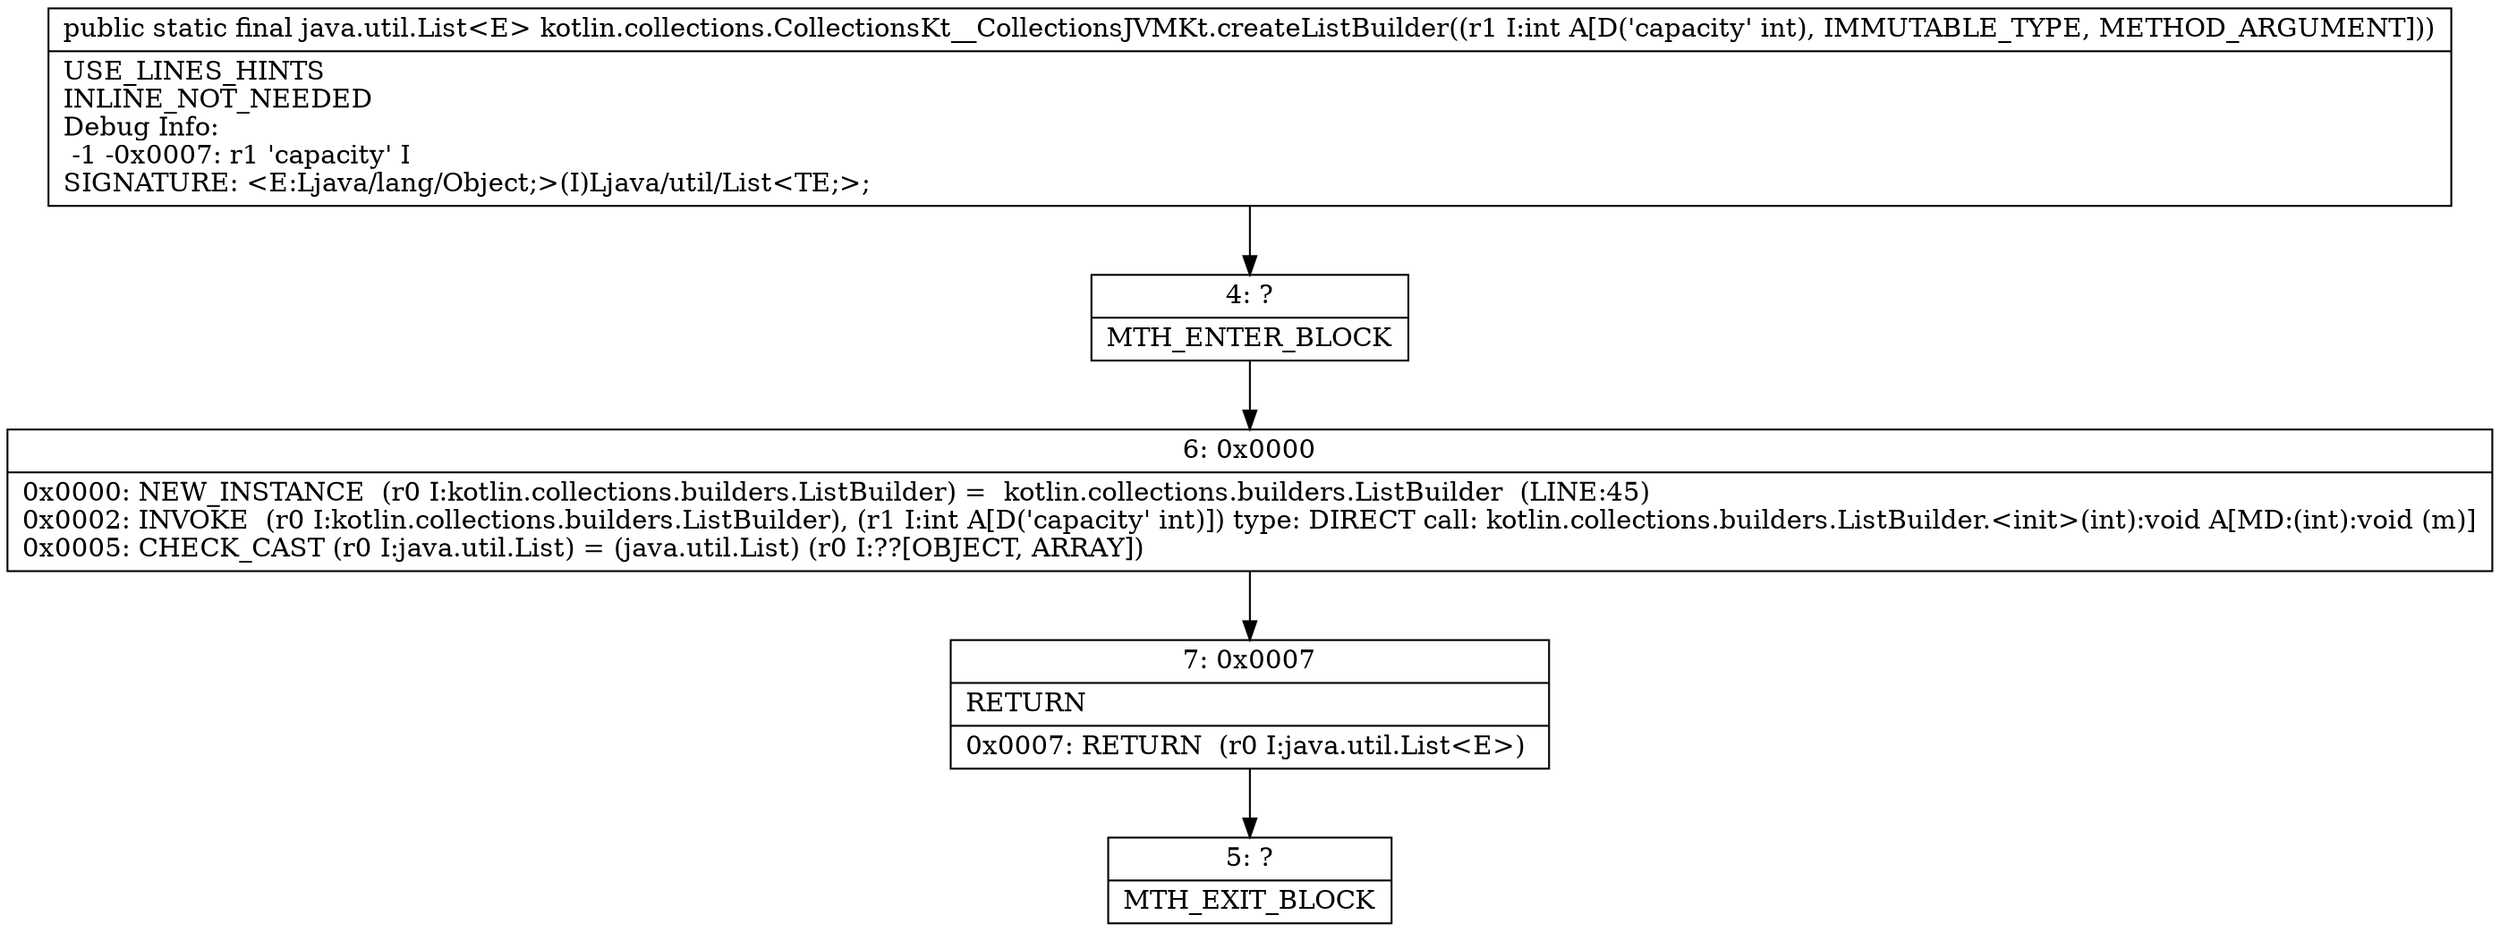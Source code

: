 digraph "CFG forkotlin.collections.CollectionsKt__CollectionsJVMKt.createListBuilder(I)Ljava\/util\/List;" {
Node_4 [shape=record,label="{4\:\ ?|MTH_ENTER_BLOCK\l}"];
Node_6 [shape=record,label="{6\:\ 0x0000|0x0000: NEW_INSTANCE  (r0 I:kotlin.collections.builders.ListBuilder) =  kotlin.collections.builders.ListBuilder  (LINE:45)\l0x0002: INVOKE  (r0 I:kotlin.collections.builders.ListBuilder), (r1 I:int A[D('capacity' int)]) type: DIRECT call: kotlin.collections.builders.ListBuilder.\<init\>(int):void A[MD:(int):void (m)]\l0x0005: CHECK_CAST (r0 I:java.util.List) = (java.util.List) (r0 I:??[OBJECT, ARRAY]) \l}"];
Node_7 [shape=record,label="{7\:\ 0x0007|RETURN\l|0x0007: RETURN  (r0 I:java.util.List\<E\>) \l}"];
Node_5 [shape=record,label="{5\:\ ?|MTH_EXIT_BLOCK\l}"];
MethodNode[shape=record,label="{public static final java.util.List\<E\> kotlin.collections.CollectionsKt__CollectionsJVMKt.createListBuilder((r1 I:int A[D('capacity' int), IMMUTABLE_TYPE, METHOD_ARGUMENT]))  | USE_LINES_HINTS\lINLINE_NOT_NEEDED\lDebug Info:\l  \-1 \-0x0007: r1 'capacity' I\lSIGNATURE: \<E:Ljava\/lang\/Object;\>(I)Ljava\/util\/List\<TE;\>;\l}"];
MethodNode -> Node_4;Node_4 -> Node_6;
Node_6 -> Node_7;
Node_7 -> Node_5;
}

